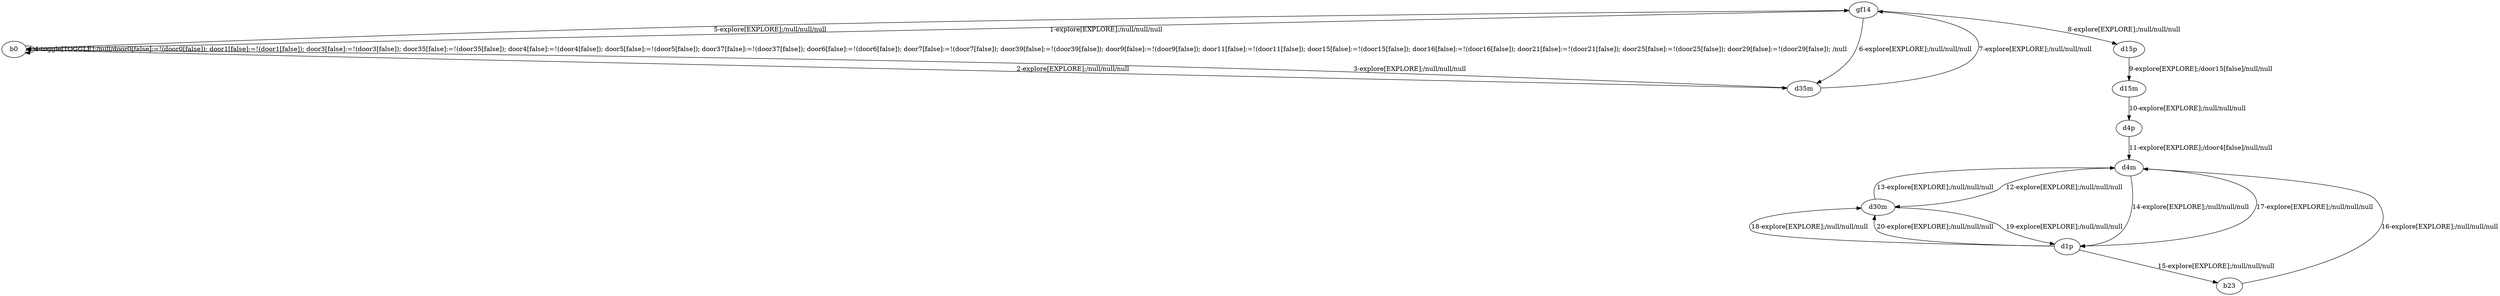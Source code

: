 # Total number of goals covered by this test: 1
# b23 --> d4m

digraph g {
"gf14" -> "b0" [label = "1-explore[EXPLORE];/null/null/null"];
"b0" -> "d35m" [label = "2-explore[EXPLORE];/null/null/null"];
"d35m" -> "b0" [label = "3-explore[EXPLORE];/null/null/null"];
"b0" -> "b0" [label = "4-toggle[TOGGLE];/null/door0[false]:=!(door0[false]); door1[false]:=!(door1[false]); door3[false]:=!(door3[false]); door35[false]:=!(door35[false]); door4[false]:=!(door4[false]); door5[false]:=!(door5[false]); door37[false]:=!(door37[false]); door6[false]:=!(door6[false]); door7[false]:=!(door7[false]); door39[false]:=!(door39[false]); door9[false]:=!(door9[false]); door11[false]:=!(door11[false]); door15[false]:=!(door15[false]); door16[false]:=!(door16[false]); door21[false]:=!(door21[false]); door25[false]:=!(door25[false]); door29[false]:=!(door29[false]); /null"];
"b0" -> "gf14" [label = "5-explore[EXPLORE];/null/null/null"];
"gf14" -> "d35m" [label = "6-explore[EXPLORE];/null/null/null"];
"d35m" -> "gf14" [label = "7-explore[EXPLORE];/null/null/null"];
"gf14" -> "d15p" [label = "8-explore[EXPLORE];/null/null/null"];
"d15p" -> "d15m" [label = "9-explore[EXPLORE];/door15[false]/null/null"];
"d15m" -> "d4p" [label = "10-explore[EXPLORE];/null/null/null"];
"d4p" -> "d4m" [label = "11-explore[EXPLORE];/door4[false]/null/null"];
"d4m" -> "d30m" [label = "12-explore[EXPLORE];/null/null/null"];
"d30m" -> "d4m" [label = "13-explore[EXPLORE];/null/null/null"];
"d4m" -> "d1p" [label = "14-explore[EXPLORE];/null/null/null"];
"d1p" -> "b23" [label = "15-explore[EXPLORE];/null/null/null"];
"b23" -> "d4m" [label = "16-explore[EXPLORE];/null/null/null"];
"d4m" -> "d1p" [label = "17-explore[EXPLORE];/null/null/null"];
"d1p" -> "d30m" [label = "18-explore[EXPLORE];/null/null/null"];
"d30m" -> "d1p" [label = "19-explore[EXPLORE];/null/null/null"];
"d1p" -> "d30m" [label = "20-explore[EXPLORE];/null/null/null"];
}